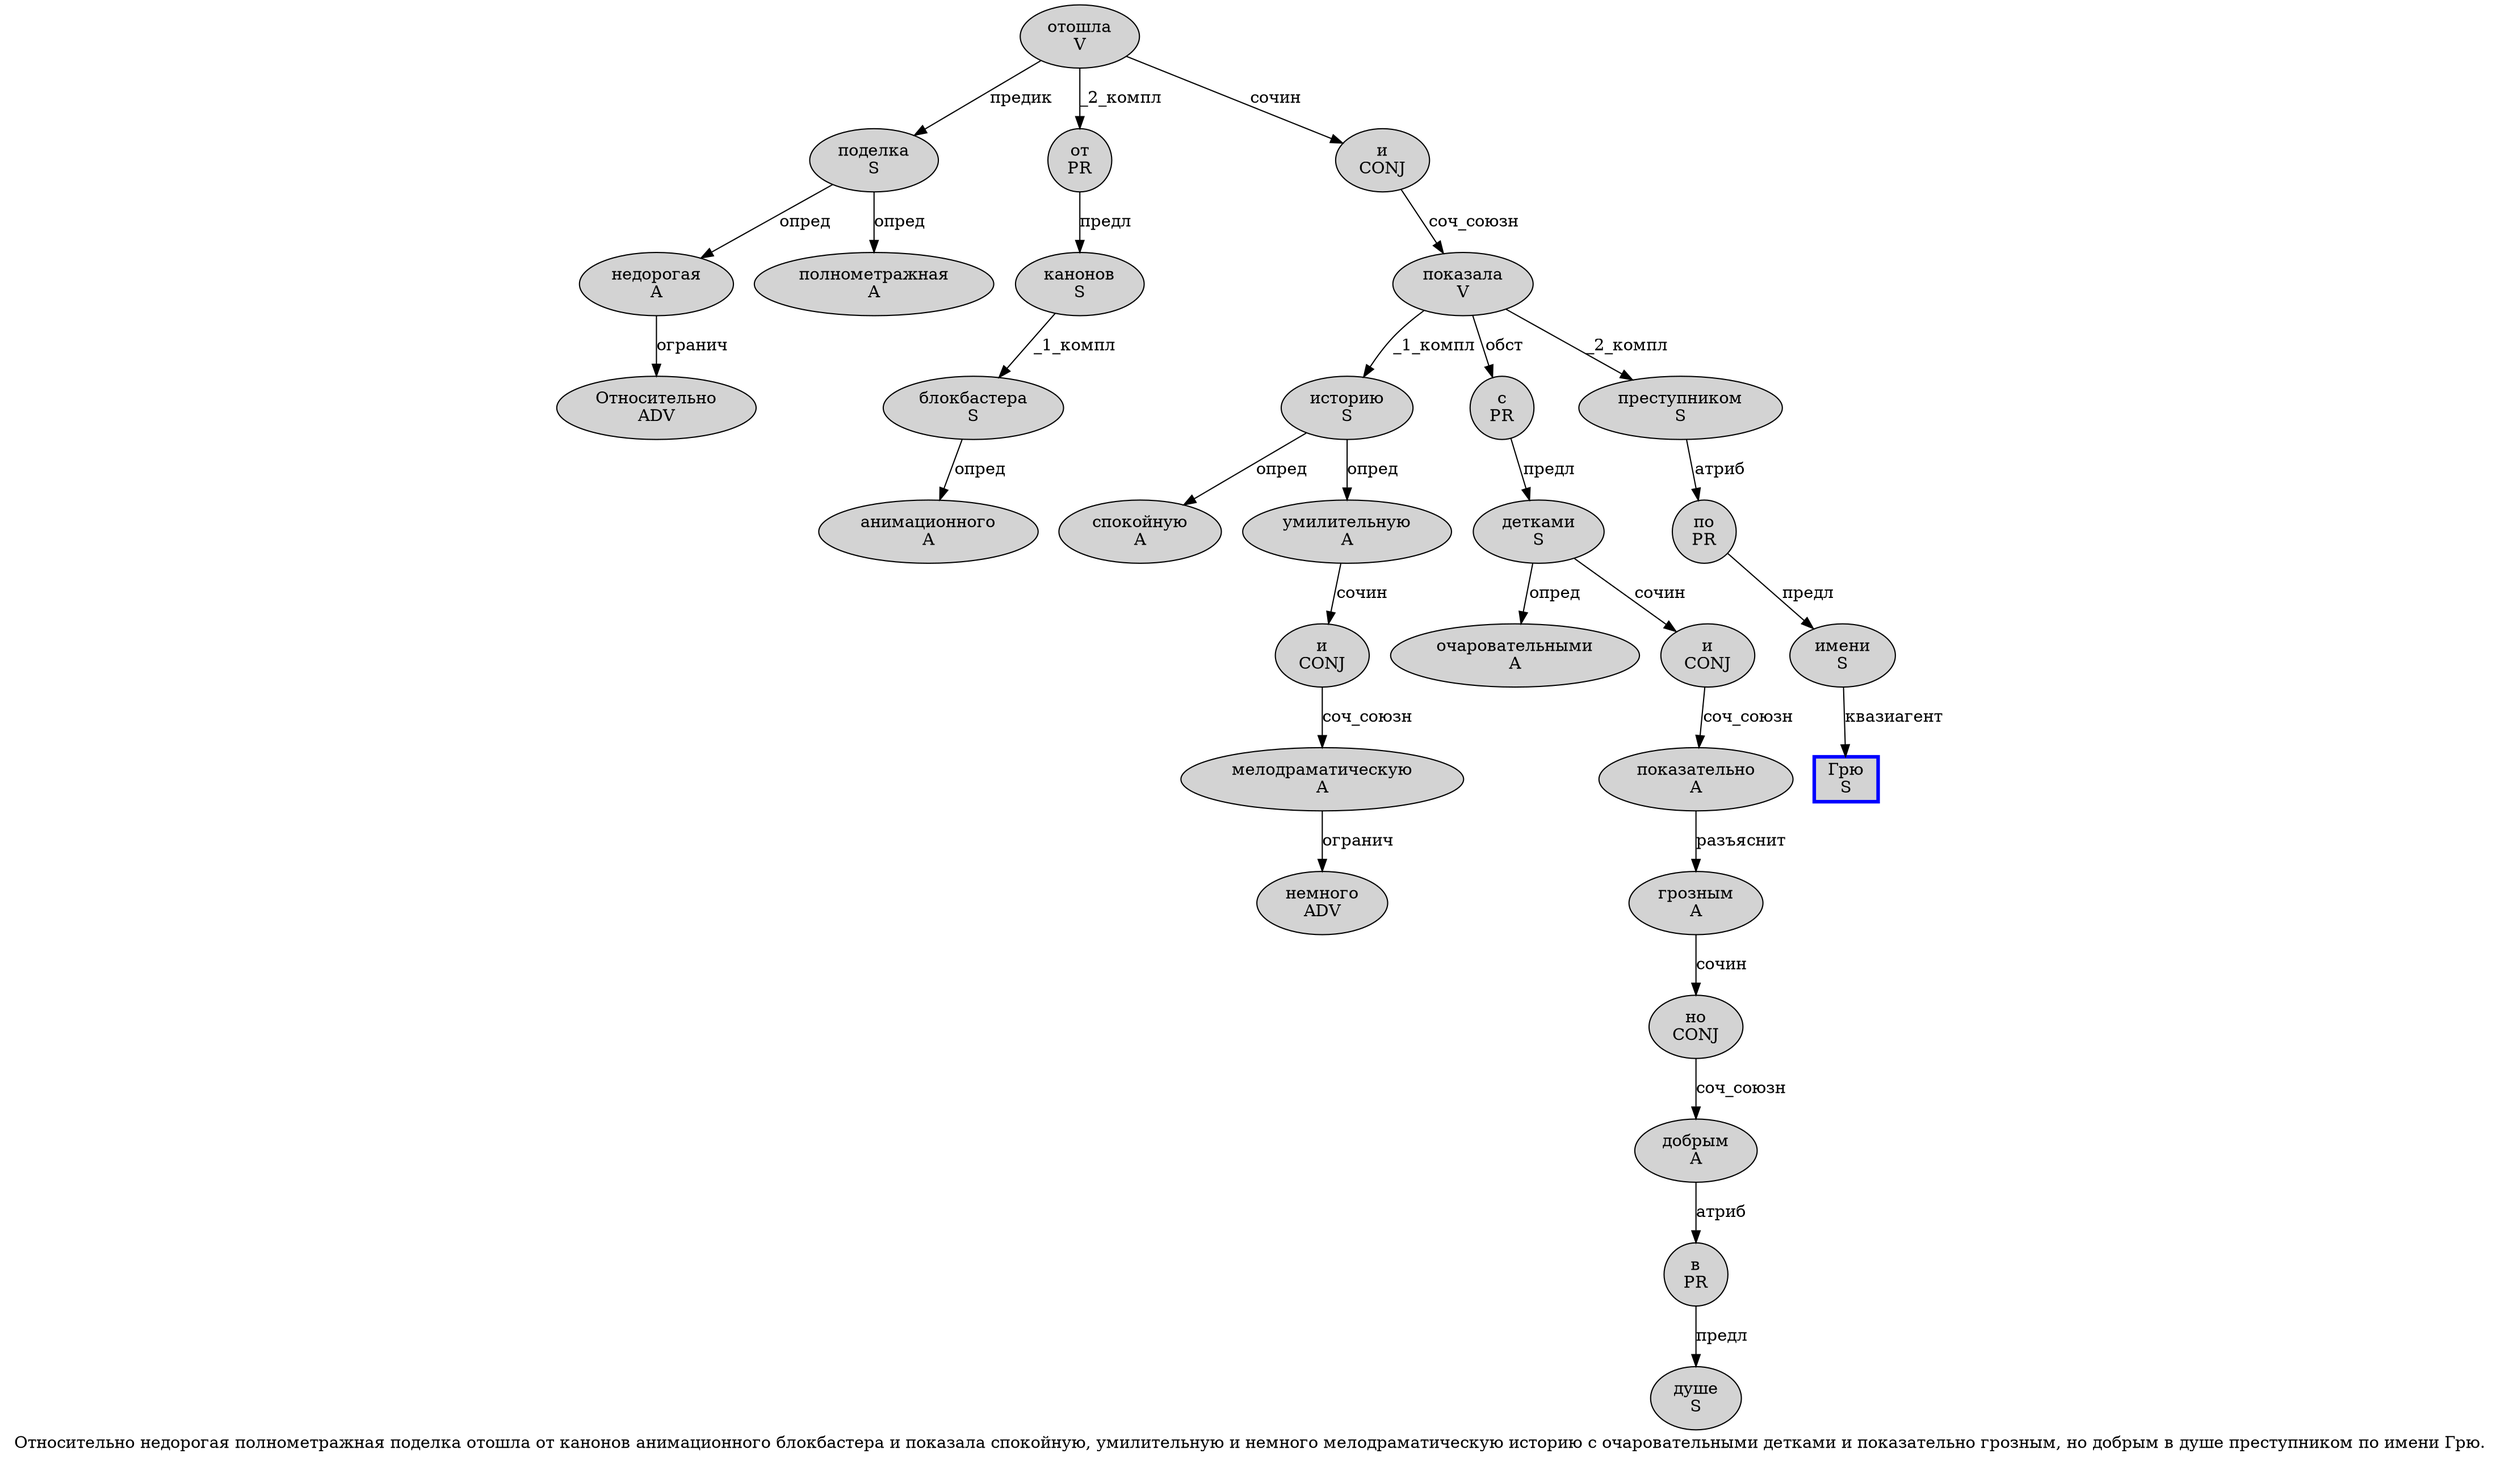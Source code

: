digraph SENTENCE_2840 {
	graph [label="Относительно недорогая полнометражная поделка отошла от канонов анимационного блокбастера и показала спокойную, умилительную и немного мелодраматическую историю с очаровательными детками и показательно грозным, но добрым в душе преступником по имени Грю."]
	node [style=filled]
		0 [label="Относительно
ADV" color="" fillcolor=lightgray penwidth=1 shape=ellipse]
		1 [label="недорогая
A" color="" fillcolor=lightgray penwidth=1 shape=ellipse]
		2 [label="полнометражная
A" color="" fillcolor=lightgray penwidth=1 shape=ellipse]
		3 [label="поделка
S" color="" fillcolor=lightgray penwidth=1 shape=ellipse]
		4 [label="отошла
V" color="" fillcolor=lightgray penwidth=1 shape=ellipse]
		5 [label="от
PR" color="" fillcolor=lightgray penwidth=1 shape=ellipse]
		6 [label="канонов
S" color="" fillcolor=lightgray penwidth=1 shape=ellipse]
		7 [label="анимационного
A" color="" fillcolor=lightgray penwidth=1 shape=ellipse]
		8 [label="блокбастера
S" color="" fillcolor=lightgray penwidth=1 shape=ellipse]
		9 [label="и
CONJ" color="" fillcolor=lightgray penwidth=1 shape=ellipse]
		10 [label="показала
V" color="" fillcolor=lightgray penwidth=1 shape=ellipse]
		11 [label="спокойную
A" color="" fillcolor=lightgray penwidth=1 shape=ellipse]
		13 [label="умилительную
A" color="" fillcolor=lightgray penwidth=1 shape=ellipse]
		14 [label="и
CONJ" color="" fillcolor=lightgray penwidth=1 shape=ellipse]
		15 [label="немного
ADV" color="" fillcolor=lightgray penwidth=1 shape=ellipse]
		16 [label="мелодраматическую
A" color="" fillcolor=lightgray penwidth=1 shape=ellipse]
		17 [label="историю
S" color="" fillcolor=lightgray penwidth=1 shape=ellipse]
		18 [label="с
PR" color="" fillcolor=lightgray penwidth=1 shape=ellipse]
		19 [label="очаровательными
A" color="" fillcolor=lightgray penwidth=1 shape=ellipse]
		20 [label="детками
S" color="" fillcolor=lightgray penwidth=1 shape=ellipse]
		21 [label="и
CONJ" color="" fillcolor=lightgray penwidth=1 shape=ellipse]
		22 [label="показательно
A" color="" fillcolor=lightgray penwidth=1 shape=ellipse]
		23 [label="грозным
A" color="" fillcolor=lightgray penwidth=1 shape=ellipse]
		25 [label="но
CONJ" color="" fillcolor=lightgray penwidth=1 shape=ellipse]
		26 [label="добрым
A" color="" fillcolor=lightgray penwidth=1 shape=ellipse]
		27 [label="в
PR" color="" fillcolor=lightgray penwidth=1 shape=ellipse]
		28 [label="душе
S" color="" fillcolor=lightgray penwidth=1 shape=ellipse]
		29 [label="преступником
S" color="" fillcolor=lightgray penwidth=1 shape=ellipse]
		30 [label="по
PR" color="" fillcolor=lightgray penwidth=1 shape=ellipse]
		31 [label="имени
S" color="" fillcolor=lightgray penwidth=1 shape=ellipse]
		32 [label="Грю
S" color=blue fillcolor=lightgray penwidth=3 shape=box]
			29 -> 30 [label="атриб"]
			26 -> 27 [label="атриб"]
			1 -> 0 [label="огранич"]
			9 -> 10 [label="соч_союзн"]
			6 -> 8 [label="_1_компл"]
			4 -> 3 [label="предик"]
			4 -> 5 [label="_2_компл"]
			4 -> 9 [label="сочин"]
			31 -> 32 [label="квазиагент"]
			21 -> 22 [label="соч_союзн"]
			30 -> 31 [label="предл"]
			16 -> 15 [label="огранич"]
			10 -> 17 [label="_1_компл"]
			10 -> 18 [label="обст"]
			10 -> 29 [label="_2_компл"]
			8 -> 7 [label="опред"]
			20 -> 19 [label="опред"]
			20 -> 21 [label="сочин"]
			22 -> 23 [label="разъяснит"]
			23 -> 25 [label="сочин"]
			13 -> 14 [label="сочин"]
			25 -> 26 [label="соч_союзн"]
			18 -> 20 [label="предл"]
			14 -> 16 [label="соч_союзн"]
			17 -> 11 [label="опред"]
			17 -> 13 [label="опред"]
			27 -> 28 [label="предл"]
			5 -> 6 [label="предл"]
			3 -> 1 [label="опред"]
			3 -> 2 [label="опред"]
}